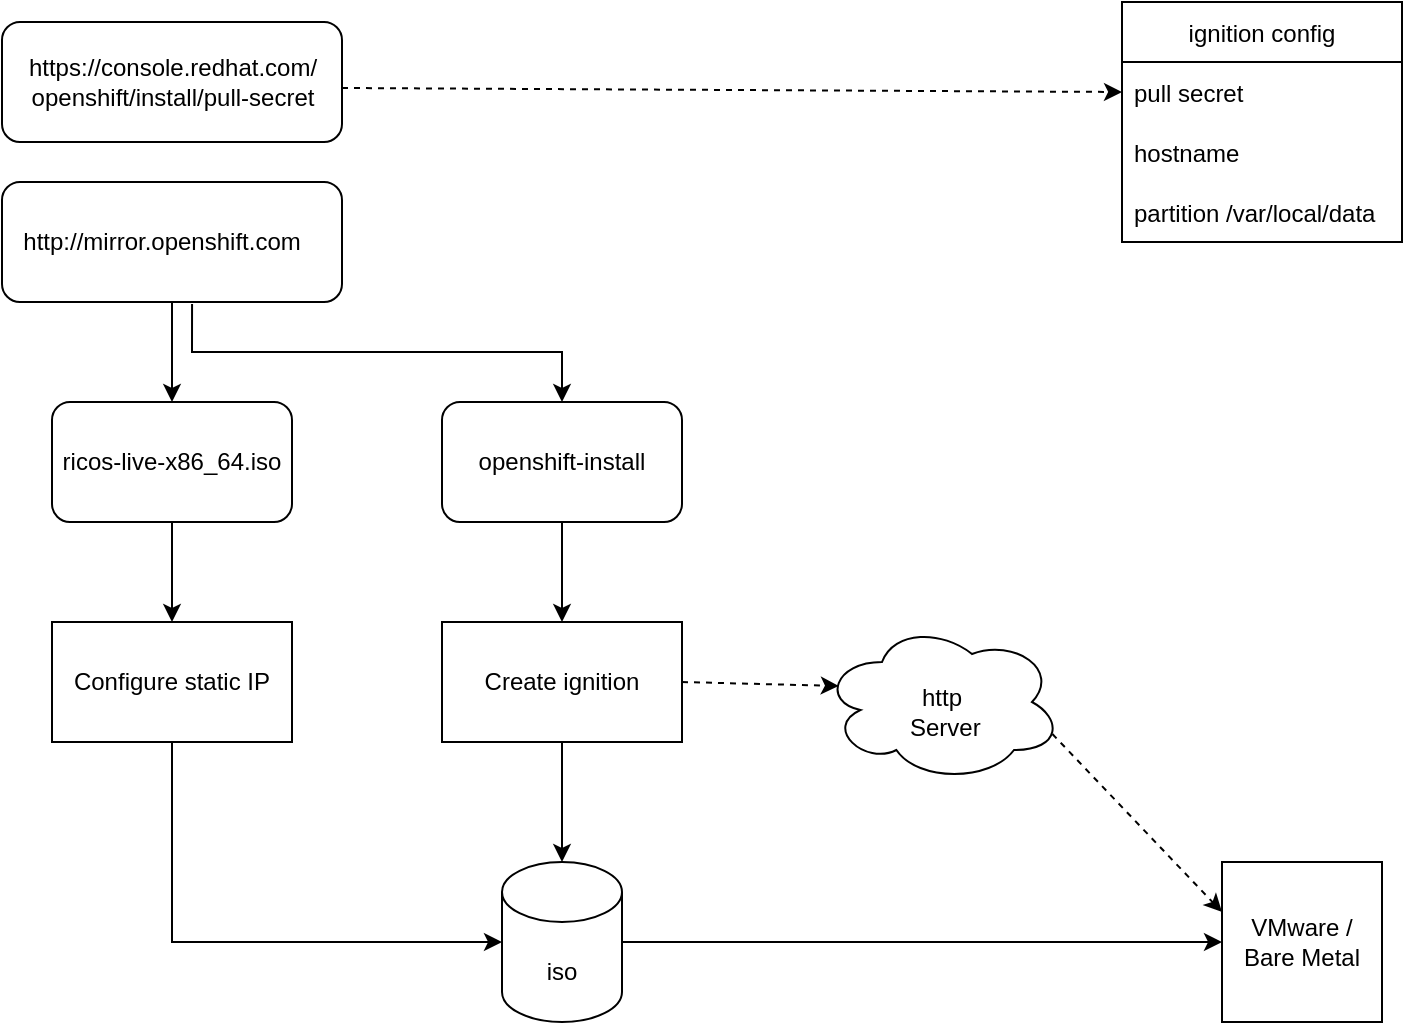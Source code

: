 <mxfile version="20.3.6" type="github">
  <diagram name="Page-1" id="5f0bae14-7c28-e335-631c-24af17079c00">
    <mxGraphModel dx="1080" dy="586" grid="1" gridSize="10" guides="1" tooltips="1" connect="1" arrows="1" fold="1" page="1" pageScale="1" pageWidth="1169" pageHeight="827" background="none" math="0" shadow="0">
      <root>
        <mxCell id="0" />
        <mxCell id="1" parent="0" />
        <mxCell id="P4g8vFy2dqlAGspejqiX-1" value="" style="rounded=1;whiteSpace=wrap;html=1;" vertex="1" parent="1">
          <mxGeometry x="90" y="60" width="170" height="60" as="geometry" />
        </mxCell>
        <mxCell id="P4g8vFy2dqlAGspejqiX-2" value="https://console.redhat.com/&lt;br&gt;openshift/install/pull-secret" style="text;html=1;resizable=0;autosize=1;align=center;verticalAlign=middle;points=[];fillColor=none;strokeColor=none;rounded=0;" vertex="1" parent="1">
          <mxGeometry x="90" y="70" width="170" height="40" as="geometry" />
        </mxCell>
        <mxCell id="P4g8vFy2dqlAGspejqiX-8" style="edgeStyle=orthogonalEdgeStyle;rounded=0;orthogonalLoop=1;jettySize=auto;html=1;" edge="1" parent="1" source="P4g8vFy2dqlAGspejqiX-3" target="P4g8vFy2dqlAGspejqiX-9">
          <mxGeometry relative="1" as="geometry">
            <mxPoint x="175" y="280" as="targetPoint" />
          </mxGeometry>
        </mxCell>
        <mxCell id="P4g8vFy2dqlAGspejqiX-3" value="" style="rounded=1;whiteSpace=wrap;html=1;" vertex="1" parent="1">
          <mxGeometry x="90" y="140" width="170" height="60" as="geometry" />
        </mxCell>
        <mxCell id="P4g8vFy2dqlAGspejqiX-4" value="http://mirror.openshift.com" style="text;html=1;strokeColor=none;fillColor=none;align=center;verticalAlign=middle;whiteSpace=wrap;rounded=0;" vertex="1" parent="1">
          <mxGeometry x="140" y="155" width="60" height="30" as="geometry" />
        </mxCell>
        <mxCell id="P4g8vFy2dqlAGspejqiX-9" value="" style="rounded=1;whiteSpace=wrap;html=1;" vertex="1" parent="1">
          <mxGeometry x="115" y="250" width="120" height="60" as="geometry" />
        </mxCell>
        <mxCell id="P4g8vFy2dqlAGspejqiX-10" value="ricos-live-x86_64.iso" style="text;html=1;strokeColor=none;fillColor=none;align=center;verticalAlign=middle;whiteSpace=wrap;rounded=0;" vertex="1" parent="1">
          <mxGeometry x="115" y="265" width="120" height="30" as="geometry" />
        </mxCell>
        <mxCell id="P4g8vFy2dqlAGspejqiX-11" value="" style="rounded=1;whiteSpace=wrap;html=1;" vertex="1" parent="1">
          <mxGeometry x="310" y="250" width="120" height="60" as="geometry" />
        </mxCell>
        <mxCell id="P4g8vFy2dqlAGspejqiX-12" value="openshift-install" style="text;html=1;strokeColor=none;fillColor=none;align=center;verticalAlign=middle;whiteSpace=wrap;rounded=0;" vertex="1" parent="1">
          <mxGeometry x="325" y="265" width="90" height="30" as="geometry" />
        </mxCell>
        <mxCell id="P4g8vFy2dqlAGspejqiX-14" style="edgeStyle=orthogonalEdgeStyle;rounded=0;orthogonalLoop=1;jettySize=auto;html=1;entryX=0.5;entryY=0;entryDx=0;entryDy=0;exitX=0.559;exitY=1.017;exitDx=0;exitDy=0;exitPerimeter=0;" edge="1" parent="1" source="P4g8vFy2dqlAGspejqiX-3" target="P4g8vFy2dqlAGspejqiX-11">
          <mxGeometry relative="1" as="geometry">
            <mxPoint x="185" y="260" as="targetPoint" />
            <mxPoint x="180" y="210" as="sourcePoint" />
          </mxGeometry>
        </mxCell>
        <mxCell id="P4g8vFy2dqlAGspejqiX-15" value="" style="whiteSpace=wrap;html=1;" vertex="1" parent="1">
          <mxGeometry x="115" y="360" width="120" height="60" as="geometry" />
        </mxCell>
        <mxCell id="P4g8vFy2dqlAGspejqiX-17" value="Configure static IP" style="text;html=1;strokeColor=none;fillColor=none;align=center;verticalAlign=middle;whiteSpace=wrap;rounded=0;" vertex="1" parent="1">
          <mxGeometry x="120" y="375" width="110" height="30" as="geometry" />
        </mxCell>
        <mxCell id="P4g8vFy2dqlAGspejqiX-18" value="" style="endArrow=classic;html=1;rounded=0;exitX=0.5;exitY=1;exitDx=0;exitDy=0;entryX=0.5;entryY=0;entryDx=0;entryDy=0;" edge="1" parent="1" source="P4g8vFy2dqlAGspejqiX-9" target="P4g8vFy2dqlAGspejqiX-15">
          <mxGeometry width="50" height="50" relative="1" as="geometry">
            <mxPoint x="520" y="330" as="sourcePoint" />
            <mxPoint x="570" y="280" as="targetPoint" />
          </mxGeometry>
        </mxCell>
        <mxCell id="P4g8vFy2dqlAGspejqiX-19" value="" style="rounded=0;whiteSpace=wrap;html=1;" vertex="1" parent="1">
          <mxGeometry x="310" y="360" width="120" height="60" as="geometry" />
        </mxCell>
        <mxCell id="P4g8vFy2dqlAGspejqiX-20" value="Create ignition" style="text;html=1;strokeColor=none;fillColor=none;align=center;verticalAlign=middle;whiteSpace=wrap;rounded=0;" vertex="1" parent="1">
          <mxGeometry x="330" y="375" width="80" height="30" as="geometry" />
        </mxCell>
        <mxCell id="P4g8vFy2dqlAGspejqiX-21" value="" style="endArrow=classic;html=1;rounded=0;exitX=0.5;exitY=1;exitDx=0;exitDy=0;entryX=0.5;entryY=0;entryDx=0;entryDy=0;" edge="1" parent="1" source="P4g8vFy2dqlAGspejqiX-11" target="P4g8vFy2dqlAGspejqiX-19">
          <mxGeometry width="50" height="50" relative="1" as="geometry">
            <mxPoint x="520" y="330" as="sourcePoint" />
            <mxPoint x="570" y="280" as="targetPoint" />
          </mxGeometry>
        </mxCell>
        <mxCell id="P4g8vFy2dqlAGspejqiX-22" value="" style="ellipse;shape=cloud;whiteSpace=wrap;html=1;" vertex="1" parent="1">
          <mxGeometry x="500" y="360" width="120" height="80" as="geometry" />
        </mxCell>
        <mxCell id="P4g8vFy2dqlAGspejqiX-23" value="http &amp;nbsp;Server" style="text;html=1;strokeColor=none;fillColor=none;align=center;verticalAlign=middle;whiteSpace=wrap;rounded=0;" vertex="1" parent="1">
          <mxGeometry x="530" y="390" width="60" height="30" as="geometry" />
        </mxCell>
        <mxCell id="P4g8vFy2dqlAGspejqiX-24" value="" style="endArrow=classic;html=1;rounded=0;exitX=1;exitY=0.5;exitDx=0;exitDy=0;entryX=0.07;entryY=0.4;entryDx=0;entryDy=0;entryPerimeter=0;dashed=1;" edge="1" parent="1" source="P4g8vFy2dqlAGspejqiX-19" target="P4g8vFy2dqlAGspejqiX-22">
          <mxGeometry width="50" height="50" relative="1" as="geometry">
            <mxPoint x="520" y="330" as="sourcePoint" />
            <mxPoint x="570" y="280" as="targetPoint" />
          </mxGeometry>
        </mxCell>
        <mxCell id="P4g8vFy2dqlAGspejqiX-26" value="" style="endArrow=classic;html=1;rounded=0;exitX=0.5;exitY=1;exitDx=0;exitDy=0;" edge="1" parent="1" source="P4g8vFy2dqlAGspejqiX-19">
          <mxGeometry width="50" height="50" relative="1" as="geometry">
            <mxPoint x="520" y="330" as="sourcePoint" />
            <mxPoint x="370" y="480" as="targetPoint" />
          </mxGeometry>
        </mxCell>
        <mxCell id="P4g8vFy2dqlAGspejqiX-27" value="" style="shape=cylinder3;whiteSpace=wrap;html=1;boundedLbl=1;backgroundOutline=1;size=15;" vertex="1" parent="1">
          <mxGeometry x="340" y="480" width="60" height="80" as="geometry" />
        </mxCell>
        <mxCell id="P4g8vFy2dqlAGspejqiX-28" value="iso" style="text;html=1;strokeColor=none;fillColor=none;align=center;verticalAlign=middle;whiteSpace=wrap;rounded=0;" vertex="1" parent="1">
          <mxGeometry x="340" y="520" width="60" height="30" as="geometry" />
        </mxCell>
        <mxCell id="P4g8vFy2dqlAGspejqiX-30" value="" style="edgeStyle=none;orthogonalLoop=1;jettySize=auto;html=1;rounded=0;exitX=0.5;exitY=1;exitDx=0;exitDy=0;entryX=0;entryY=0;entryDx=0;entryDy=0;" edge="1" parent="1" source="P4g8vFy2dqlAGspejqiX-15" target="P4g8vFy2dqlAGspejqiX-28">
          <mxGeometry width="80" relative="1" as="geometry">
            <mxPoint x="550" y="310" as="sourcePoint" />
            <mxPoint x="300" y="520" as="targetPoint" />
            <Array as="points">
              <mxPoint x="175" y="520" />
            </Array>
          </mxGeometry>
        </mxCell>
        <mxCell id="P4g8vFy2dqlAGspejqiX-31" value="" style="whiteSpace=wrap;html=1;aspect=fixed;" vertex="1" parent="1">
          <mxGeometry x="700" y="480" width="80" height="80" as="geometry" />
        </mxCell>
        <mxCell id="P4g8vFy2dqlAGspejqiX-32" value="VMware /&lt;br&gt;Bare Metal" style="text;html=1;strokeColor=none;fillColor=none;align=center;verticalAlign=middle;whiteSpace=wrap;rounded=0;" vertex="1" parent="1">
          <mxGeometry x="700" y="505" width="80" height="30" as="geometry" />
        </mxCell>
        <mxCell id="P4g8vFy2dqlAGspejqiX-33" value="" style="endArrow=classic;html=1;rounded=0;exitX=1;exitY=0;exitDx=0;exitDy=0;entryX=0;entryY=0.5;entryDx=0;entryDy=0;" edge="1" parent="1" source="P4g8vFy2dqlAGspejqiX-28" target="P4g8vFy2dqlAGspejqiX-32">
          <mxGeometry width="50" height="50" relative="1" as="geometry">
            <mxPoint x="520" y="330" as="sourcePoint" />
            <mxPoint x="570" y="280" as="targetPoint" />
          </mxGeometry>
        </mxCell>
        <mxCell id="P4g8vFy2dqlAGspejqiX-34" value="" style="endArrow=classic;html=1;rounded=0;exitX=0.96;exitY=0.7;exitDx=0;exitDy=0;exitPerimeter=0;entryX=0;entryY=0;entryDx=0;entryDy=0;dashed=1;" edge="1" parent="1" source="P4g8vFy2dqlAGspejqiX-22" target="P4g8vFy2dqlAGspejqiX-32">
          <mxGeometry width="50" height="50" relative="1" as="geometry">
            <mxPoint x="520" y="330" as="sourcePoint" />
            <mxPoint x="690" y="520" as="targetPoint" />
          </mxGeometry>
        </mxCell>
        <mxCell id="P4g8vFy2dqlAGspejqiX-37" value="ignition config" style="swimlane;fontStyle=0;childLayout=stackLayout;horizontal=1;startSize=30;horizontalStack=0;resizeParent=1;resizeParentMax=0;resizeLast=0;collapsible=1;marginBottom=0;" vertex="1" parent="1">
          <mxGeometry x="650" y="50" width="140" height="120" as="geometry" />
        </mxCell>
        <mxCell id="P4g8vFy2dqlAGspejqiX-38" value="pull secret" style="text;strokeColor=none;fillColor=none;align=left;verticalAlign=middle;spacingLeft=4;spacingRight=4;overflow=hidden;points=[[0,0.5],[1,0.5]];portConstraint=eastwest;rotatable=0;" vertex="1" parent="P4g8vFy2dqlAGspejqiX-37">
          <mxGeometry y="30" width="140" height="30" as="geometry" />
        </mxCell>
        <mxCell id="P4g8vFy2dqlAGspejqiX-39" value="hostname" style="text;strokeColor=none;fillColor=none;align=left;verticalAlign=middle;spacingLeft=4;spacingRight=4;overflow=hidden;points=[[0,0.5],[1,0.5]];portConstraint=eastwest;rotatable=0;" vertex="1" parent="P4g8vFy2dqlAGspejqiX-37">
          <mxGeometry y="60" width="140" height="30" as="geometry" />
        </mxCell>
        <mxCell id="P4g8vFy2dqlAGspejqiX-40" value="partition /var/local/data" style="text;strokeColor=none;fillColor=none;align=left;verticalAlign=middle;spacingLeft=4;spacingRight=4;overflow=hidden;points=[[0,0.5],[1,0.5]];portConstraint=eastwest;rotatable=0;" vertex="1" parent="P4g8vFy2dqlAGspejqiX-37">
          <mxGeometry y="90" width="140" height="30" as="geometry" />
        </mxCell>
        <mxCell id="P4g8vFy2dqlAGspejqiX-41" value="" style="endArrow=classic;html=1;rounded=0;dashed=1;exitX=1;exitY=0.575;exitDx=0;exitDy=0;exitPerimeter=0;entryX=0;entryY=0.5;entryDx=0;entryDy=0;" edge="1" parent="1" source="P4g8vFy2dqlAGspejqiX-2" target="P4g8vFy2dqlAGspejqiX-38">
          <mxGeometry width="50" height="50" relative="1" as="geometry">
            <mxPoint x="520" y="330" as="sourcePoint" />
            <mxPoint x="570" y="280" as="targetPoint" />
          </mxGeometry>
        </mxCell>
      </root>
    </mxGraphModel>
  </diagram>
</mxfile>
